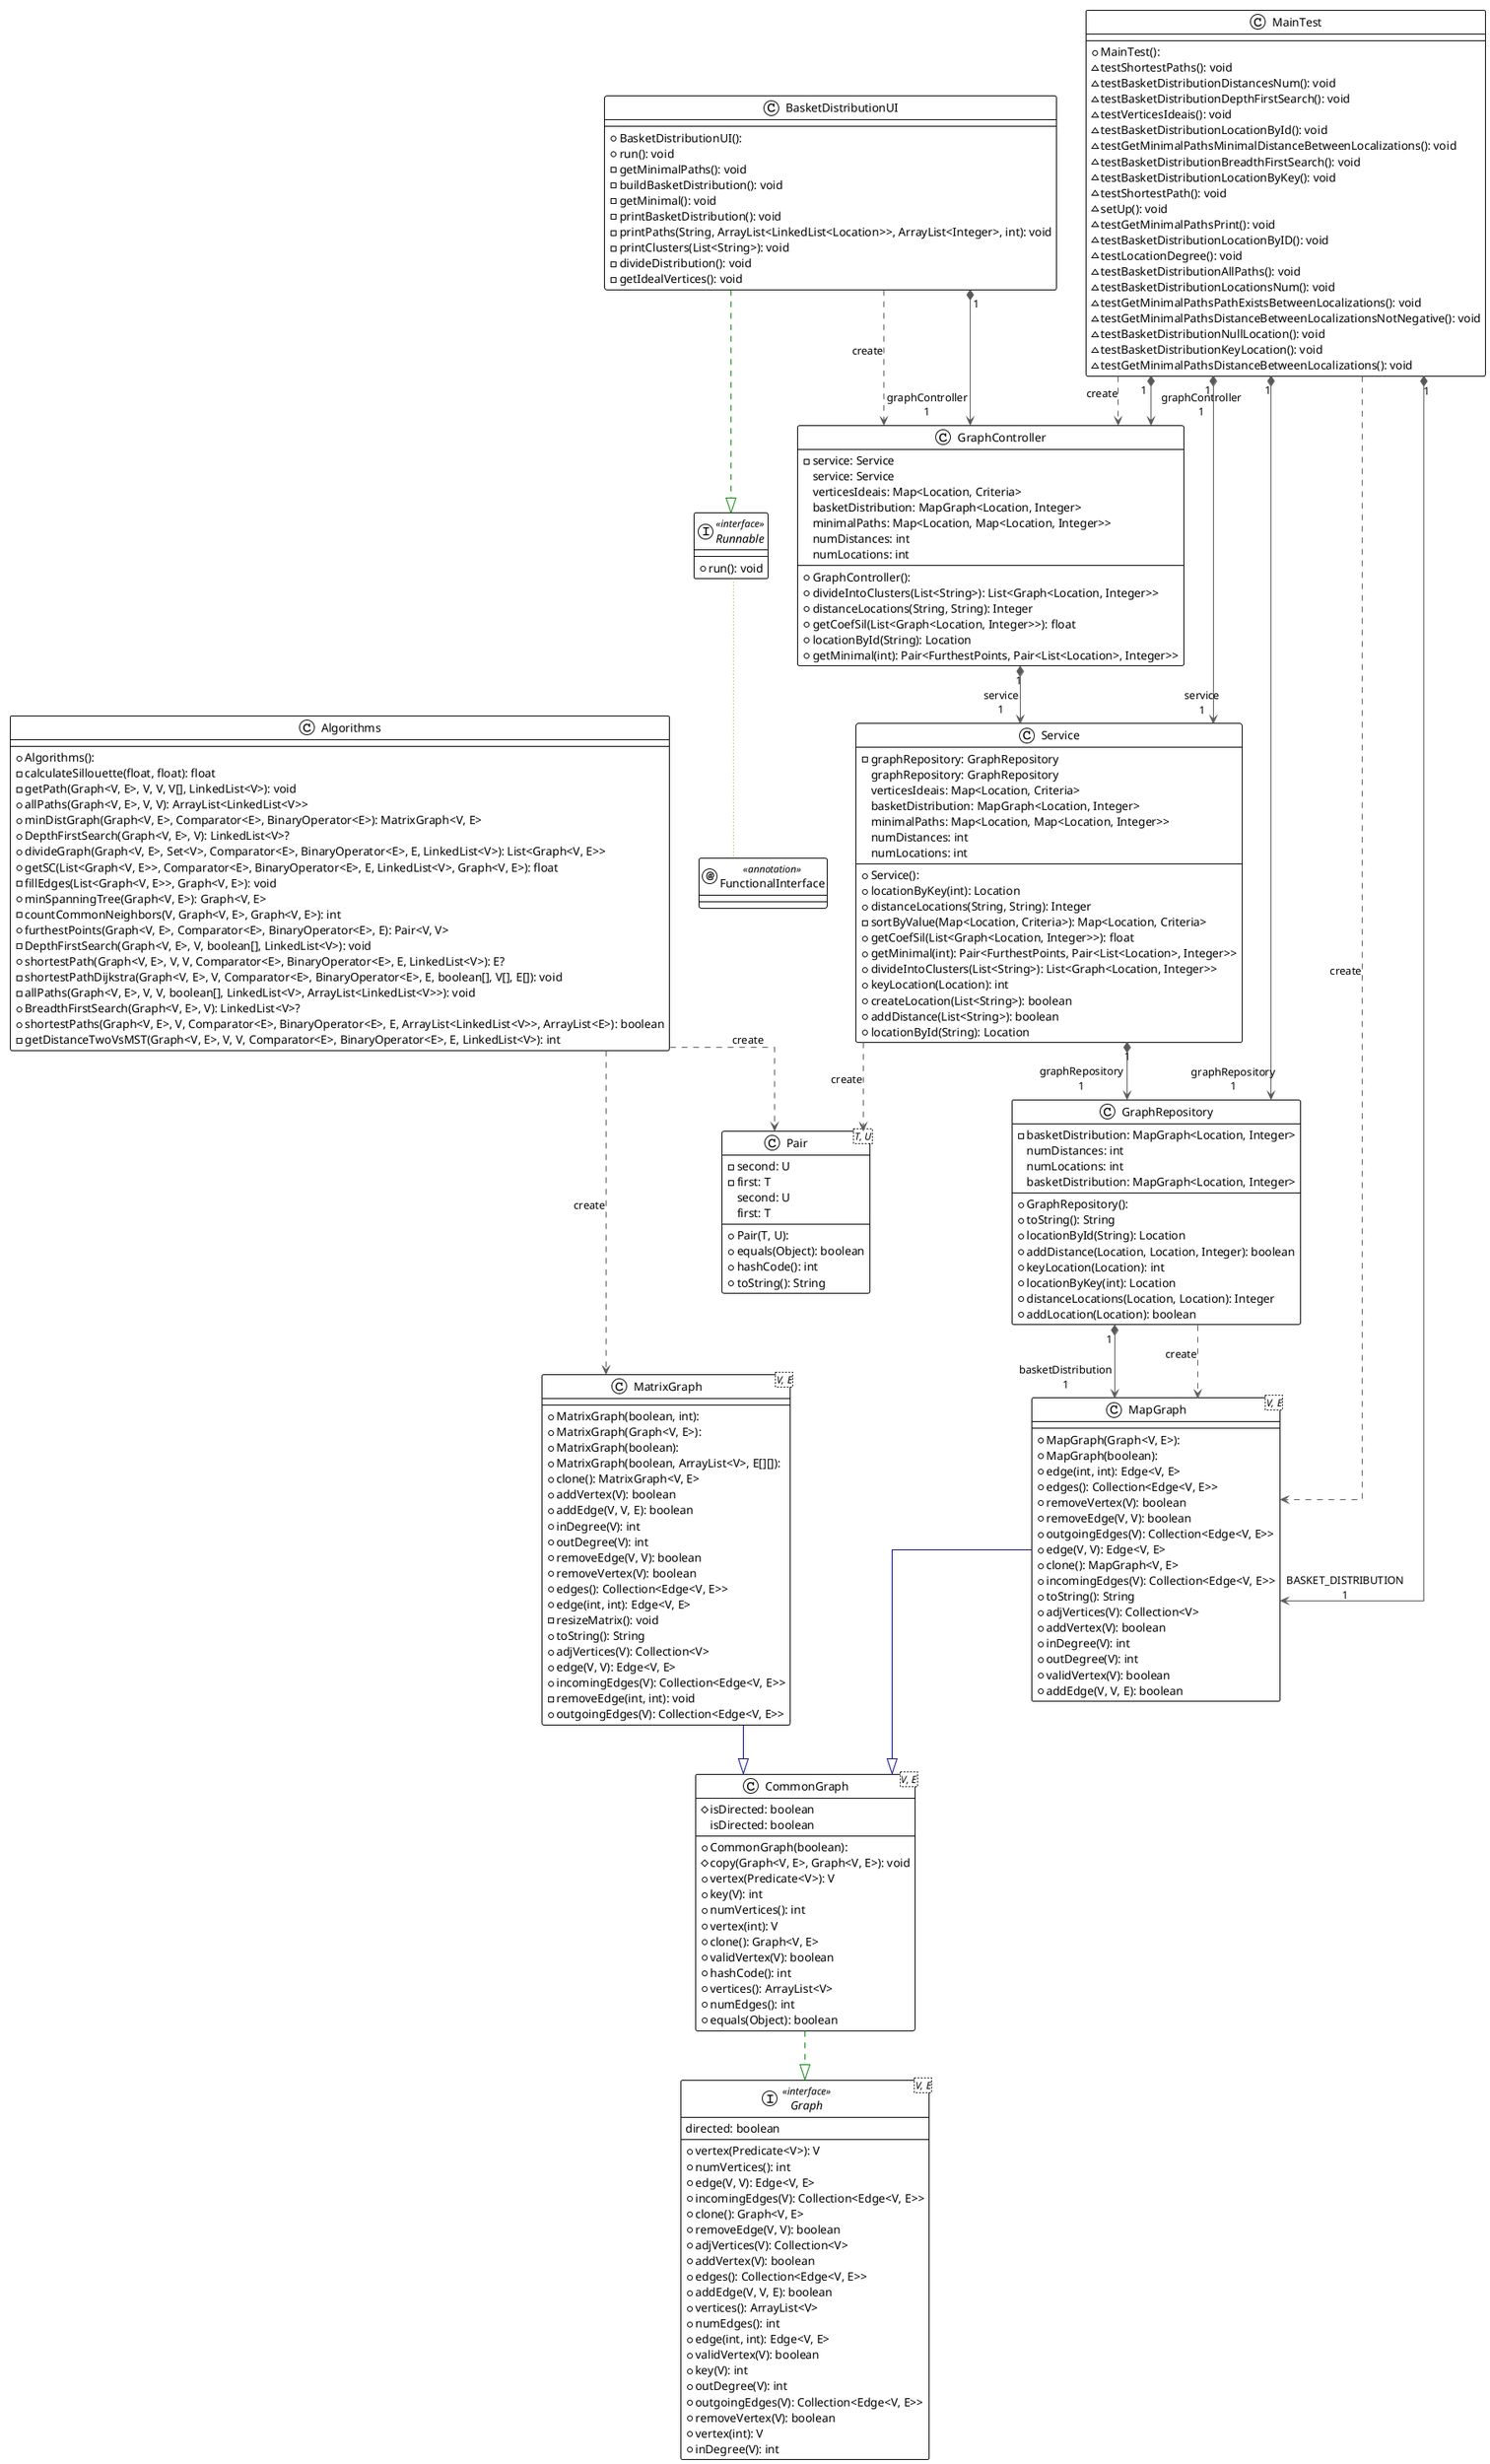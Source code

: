 @startuml

!theme plain
top to bottom direction
skinparam linetype ortho

class Algorithms {
  + Algorithms(): 
  - calculateSillouette(float, float): float
  - getPath(Graph<V, E>, V, V, V[], LinkedList<V>): void
  + allPaths(Graph<V, E>, V, V): ArrayList<LinkedList<V>>
  + minDistGraph(Graph<V, E>, Comparator<E>, BinaryOperator<E>): MatrixGraph<V, E>
  + DepthFirstSearch(Graph<V, E>, V): LinkedList<V>?
  + divideGraph(Graph<V, E>, Set<V>, Comparator<E>, BinaryOperator<E>, E, LinkedList<V>): List<Graph<V, E>>
  + getSC(List<Graph<V, E>>, Comparator<E>, BinaryOperator<E>, E, LinkedList<V>, Graph<V, E>): float
  - fillEdges(List<Graph<V, E>>, Graph<V, E>): void
  + minSpanningTree(Graph<V, E>): Graph<V, E>
  - countCommonNeighbors(V, Graph<V, E>, Graph<V, E>): int
  + furthestPoints(Graph<V, E>, Comparator<E>, BinaryOperator<E>, E): Pair<V, V>
  - DepthFirstSearch(Graph<V, E>, V, boolean[], LinkedList<V>): void
  + shortestPath(Graph<V, E>, V, V, Comparator<E>, BinaryOperator<E>, E, LinkedList<V>): E?
  - shortestPathDijkstra(Graph<V, E>, V, Comparator<E>, BinaryOperator<E>, E, boolean[], V[], E[]): void
  - allPaths(Graph<V, E>, V, V, boolean[], LinkedList<V>, ArrayList<LinkedList<V>>): void
  + BreadthFirstSearch(Graph<V, E>, V): LinkedList<V>?
  + shortestPaths(Graph<V, E>, V, Comparator<E>, BinaryOperator<E>, E, ArrayList<LinkedList<V>>, ArrayList<E>): boolean
  - getDistanceTwoVsMST(Graph<V, E>, V, V, Comparator<E>, BinaryOperator<E>, E, LinkedList<V>): int
}
class BasketDistributionUI {
  + BasketDistributionUI(): 
  + run(): void
  - getMinimalPaths(): void
  - buildBasketDistribution(): void
  - getMinimal(): void
  - printBasketDistribution(): void
  - printPaths(String, ArrayList<LinkedList<Location>>, ArrayList<Integer>, int): void
  - printClusters(List<String>): void
  - divideDistribution(): void
  - getIdealVertices(): void
}
class CommonGraph<V, E> {
  + CommonGraph(boolean): 
  # isDirected: boolean
  # copy(Graph<V, E>, Graph<V, E>): void
  + vertex(Predicate<V>): V
  + key(V): int
  + numVertices(): int
  + vertex(int): V
  + clone(): Graph<V, E>
  + validVertex(V): boolean
  + hashCode(): int
  + vertices(): ArrayList<V>
  + numEdges(): int
  + equals(Object): boolean
   isDirected: boolean
}
annotation FunctionalInterface << annotation >>
interface Graph<V, E> << interface >> {
  + vertex(Predicate<V>): V
  + numVertices(): int
  + edge(V, V): Edge<V, E>
  + incomingEdges(V): Collection<Edge<V, E>>
  + clone(): Graph<V, E>
  + removeEdge(V, V): boolean
  + adjVertices(V): Collection<V>
  + addVertex(V): boolean
  + edges(): Collection<Edge<V, E>>
  + addEdge(V, V, E): boolean
  + vertices(): ArrayList<V>
  + numEdges(): int
  + edge(int, int): Edge<V, E>
  + validVertex(V): boolean
  + key(V): int
  + outDegree(V): int
  + outgoingEdges(V): Collection<Edge<V, E>>
  + removeVertex(V): boolean
  + vertex(int): V
  + inDegree(V): int
   directed: boolean
}
class GraphController {
  + GraphController(): 
  - service: Service
  + divideIntoClusters(List<String>): List<Graph<Location, Integer>>
  + distanceLocations(String, String): Integer
  + getCoefSil(List<Graph<Location, Integer>>): float
  + locationById(String): Location
  + getMinimal(int): Pair<FurthestPoints, Pair<List<Location>, Integer>>
   service: Service
   verticesIdeais: Map<Location, Criteria>
   basketDistribution: MapGraph<Location, Integer>
   minimalPaths: Map<Location, Map<Location, Integer>>
   numDistances: int
   numLocations: int
}
class GraphRepository {
  + GraphRepository(): 
  - basketDistribution: MapGraph<Location, Integer>
  + toString(): String
  + locationById(String): Location
  + addDistance(Location, Location, Integer): boolean
  + keyLocation(Location): int
  + locationByKey(int): Location
  + distanceLocations(Location, Location): Integer
  + addLocation(Location): boolean
   numDistances: int
   numLocations: int
   basketDistribution: MapGraph<Location, Integer>
}
class MainTest {
  + MainTest(): 
  ~ testShortestPaths(): void
  ~ testBasketDistributionDistancesNum(): void
  ~ testBasketDistributionDepthFirstSearch(): void
  ~ testVerticesIdeais(): void
  ~ testBasketDistributionLocationById(): void
  ~ testGetMinimalPathsMinimalDistanceBetweenLocalizations(): void
  ~ testBasketDistributionBreadthFirstSearch(): void
  ~ testBasketDistributionLocationByKey(): void
  ~ testShortestPath(): void
  ~ setUp(): void
  ~ testGetMinimalPathsPrint(): void
  ~ testBasketDistributionLocationByID(): void
  ~ testLocationDegree(): void
  ~ testBasketDistributionAllPaths(): void
  ~ testBasketDistributionLocationsNum(): void
  ~ testGetMinimalPathsPathExistsBetweenLocalizations(): void
  ~ testGetMinimalPathsDistanceBetweenLocalizationsNotNegative(): void
  ~ testBasketDistributionNullLocation(): void
  ~ testBasketDistributionKeyLocation(): void
  ~ testGetMinimalPathsDistanceBetweenLocalizations(): void
}
class MapGraph<V, E> {
  + MapGraph(Graph<V, E>): 
  + MapGraph(boolean): 
  + edge(int, int): Edge<V, E>
  + edges(): Collection<Edge<V, E>>
  + removeVertex(V): boolean
  + removeEdge(V, V): boolean
  + outgoingEdges(V): Collection<Edge<V, E>>
  + edge(V, V): Edge<V, E>
  + clone(): MapGraph<V, E>
  + incomingEdges(V): Collection<Edge<V, E>>
  + toString(): String
  + adjVertices(V): Collection<V>
  + addVertex(V): boolean
  + inDegree(V): int
  + outDegree(V): int
  + validVertex(V): boolean
  + addEdge(V, V, E): boolean
}
class MatrixGraph<V, E> {
  + MatrixGraph(boolean, int): 
  + MatrixGraph(Graph<V, E>): 
  + MatrixGraph(boolean): 
  + MatrixGraph(boolean, ArrayList<V>, E[][]): 
  + clone(): MatrixGraph<V, E>
  + addVertex(V): boolean
  + addEdge(V, V, E): boolean
  + inDegree(V): int
  + outDegree(V): int
  + removeEdge(V, V): boolean
  + removeVertex(V): boolean
  + edges(): Collection<Edge<V, E>>
  + edge(int, int): Edge<V, E>
  - resizeMatrix(): void
  + toString(): String
  + adjVertices(V): Collection<V>
  + edge(V, V): Edge<V, E>
  + incomingEdges(V): Collection<Edge<V, E>>
  - removeEdge(int, int): void
  + outgoingEdges(V): Collection<Edge<V, E>>
}
class Pair<T, U> {
  + Pair(T, U): 
  - second: U
  - first: T
  + equals(Object): boolean
  + hashCode(): int
  + toString(): String
   second: U
   first: T
}
interface Runnable << interface >> {
  + run(): void
}
class Service {
  + Service(): 
  - graphRepository: GraphRepository
  + locationByKey(int): Location
  + distanceLocations(String, String): Integer
  - sortByValue(Map<Location, Criteria>): Map<Location, Criteria>
  + getCoefSil(List<Graph<Location, Integer>>): float
  + getMinimal(int): Pair<FurthestPoints, Pair<List<Location>, Integer>>
  + divideIntoClusters(List<String>): List<Graph<Location, Integer>>
  + keyLocation(Location): int
  + createLocation(List<String>): boolean
  + addDistance(List<String>): boolean
  + locationById(String): Location
   graphRepository: GraphRepository
   verticesIdeais: Map<Location, Criteria>
   basketDistribution: MapGraph<Location, Integer>
   minimalPaths: Map<Location, Map<Location, Integer>>
   numDistances: int
   numLocations: int
}

Algorithms            -[#595959,dashed]->  MatrixGraph          : "«create»"
Algorithms            -[#595959,dashed]->  Pair                 : "«create»"
BasketDistributionUI  -[#595959,dashed]->  GraphController      : "«create»"
BasketDistributionUI "1" *-[#595959,plain]-> "graphController\n1" GraphController      
BasketDistributionUI  -[#008200,dashed]-^  Runnable             
CommonGraph           -[#008200,dashed]-^  Graph                
GraphController      "1" *-[#595959,plain]-> "service\n1" Service              
GraphRepository      "1" *-[#595959,plain]-> "basketDistribution\n1" MapGraph             
GraphRepository       -[#595959,dashed]->  MapGraph             : "«create»"
MainTest              -[#595959,dashed]->  GraphController      : "«create»"
MainTest             "1" *-[#595959,plain]-> "graphController\n1" GraphController      
MainTest             "1" *-[#595959,plain]-> "graphRepository\n1" GraphRepository      
MainTest              -[#595959,dashed]->  MapGraph             : "«create»"
MainTest             "1" *-[#595959,plain]-> "BASKET_DISTRIBUTION\n1" MapGraph             
MainTest             "1" *-[#595959,plain]-> "service\n1" Service              
MapGraph              -[#000082,plain]-^  CommonGraph          
MatrixGraph           -[#000082,plain]-^  CommonGraph          
Runnable              -[#999900,dotted]-  FunctionalInterface  
Service              "1" *-[#595959,plain]-> "graphRepository\n1" GraphRepository      
Service               -[#595959,dashed]->  Pair                 : "«create»"
@enduml
